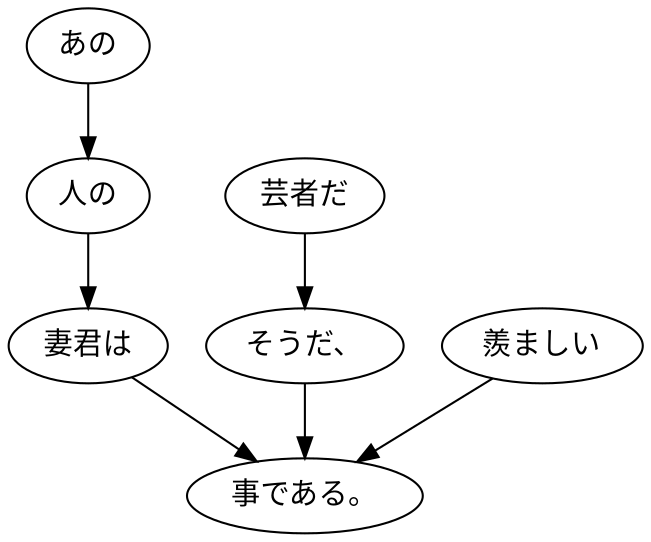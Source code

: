 digraph graph272 {
	node0 [label="あの"];
	node1 [label="人の"];
	node2 [label="妻君は"];
	node3 [label="芸者だ"];
	node4 [label="そうだ、"];
	node5 [label="羨ましい"];
	node6 [label="事である。"];
	node0 -> node1;
	node1 -> node2;
	node2 -> node6;
	node3 -> node4;
	node4 -> node6;
	node5 -> node6;
}

